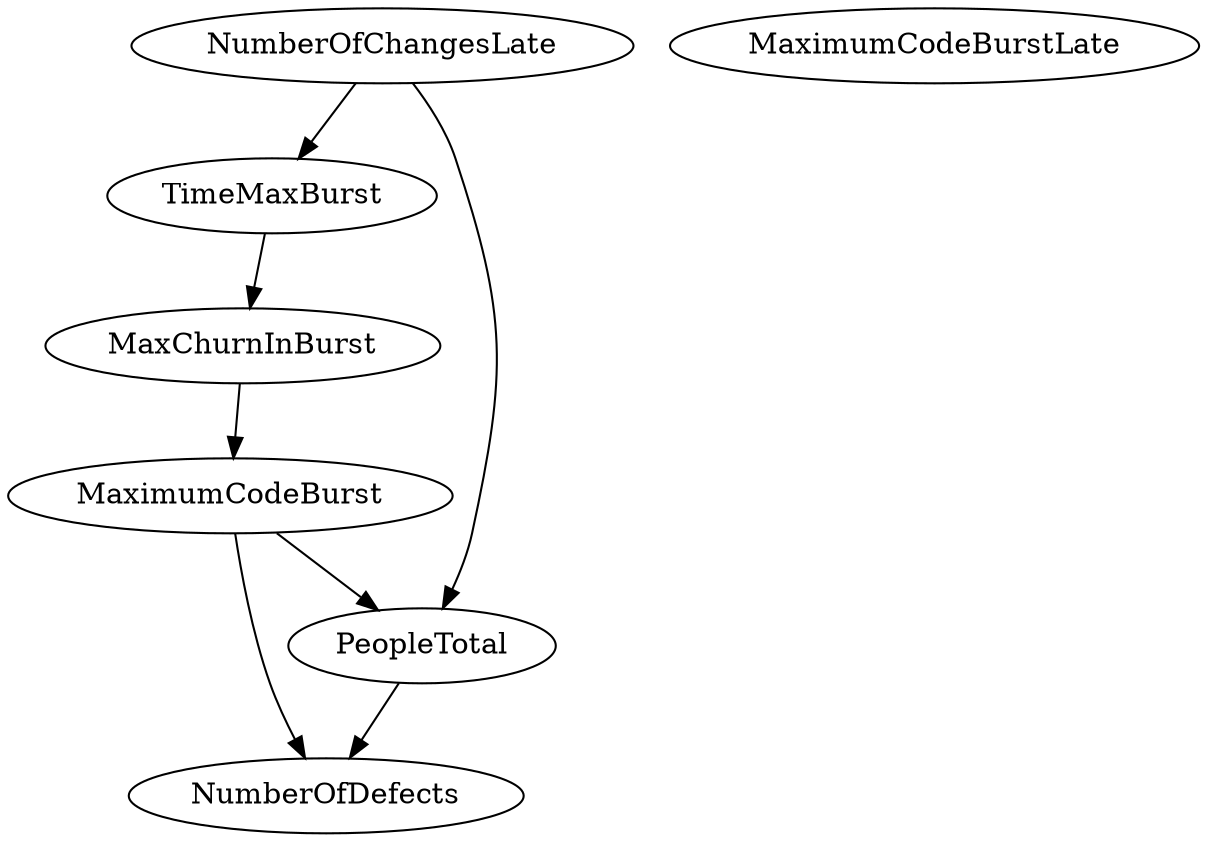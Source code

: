 digraph {
   NumberOfChangesLate;
   MaximumCodeBurst;
   NumberOfDefects;
   MaxChurnInBurst;
   TimeMaxBurst;
   MaximumCodeBurstLate;
   PeopleTotal;
   NumberOfChangesLate -> TimeMaxBurst;
   NumberOfChangesLate -> PeopleTotal;
   MaximumCodeBurst -> NumberOfDefects;
   MaximumCodeBurst -> PeopleTotal;
   MaxChurnInBurst -> MaximumCodeBurst;
   TimeMaxBurst -> MaxChurnInBurst;
   PeopleTotal -> NumberOfDefects;
}
